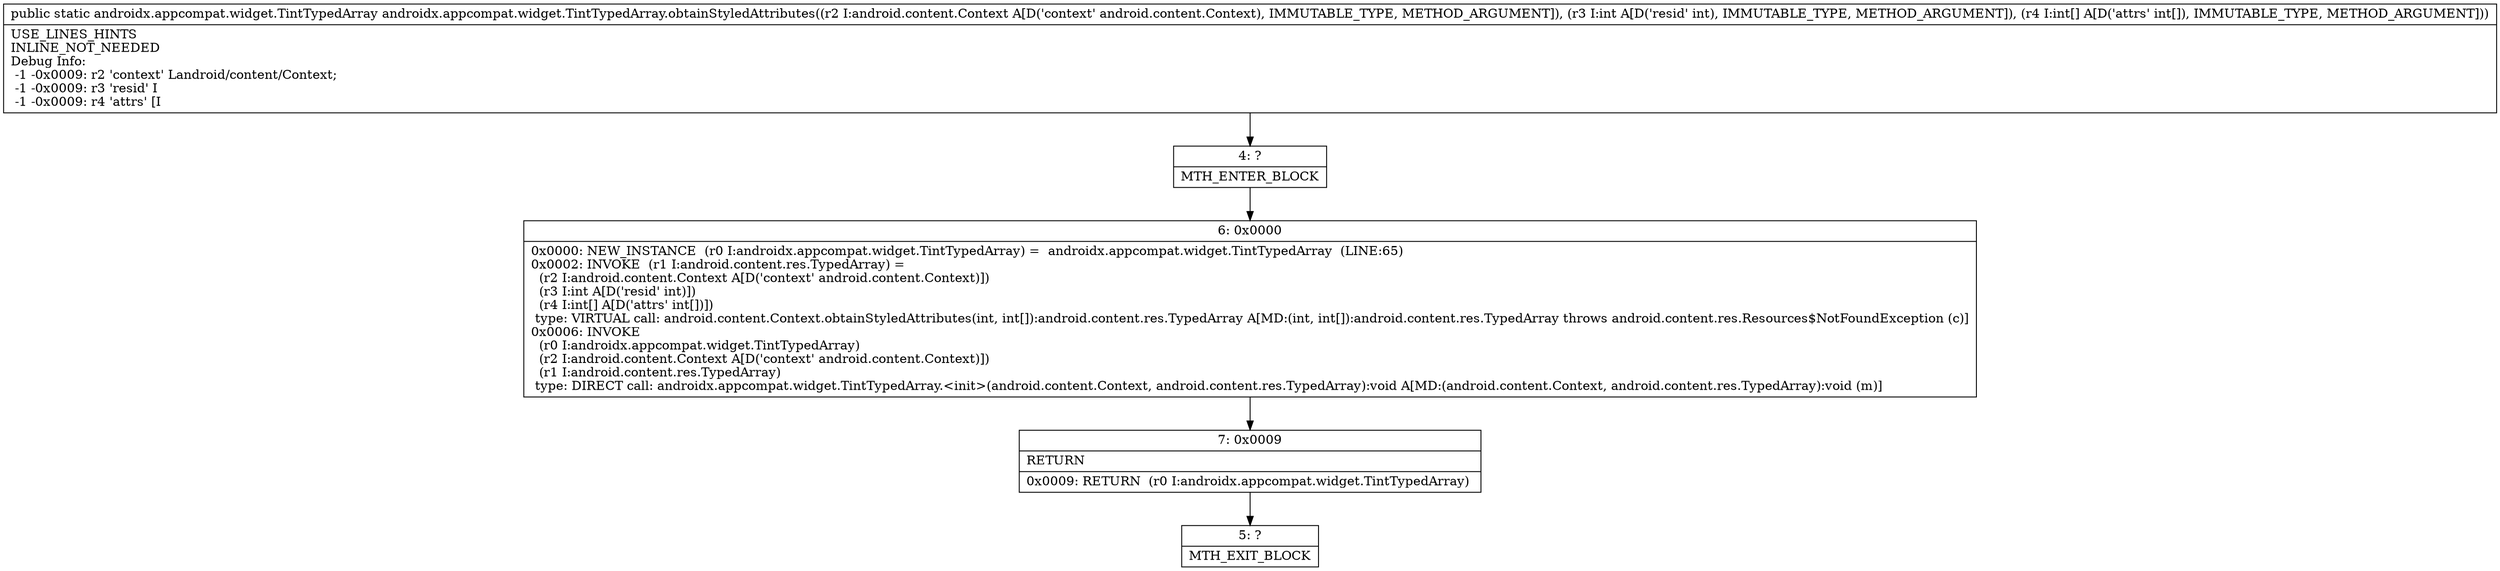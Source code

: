 digraph "CFG forandroidx.appcompat.widget.TintTypedArray.obtainStyledAttributes(Landroid\/content\/Context;I[I)Landroidx\/appcompat\/widget\/TintTypedArray;" {
Node_4 [shape=record,label="{4\:\ ?|MTH_ENTER_BLOCK\l}"];
Node_6 [shape=record,label="{6\:\ 0x0000|0x0000: NEW_INSTANCE  (r0 I:androidx.appcompat.widget.TintTypedArray) =  androidx.appcompat.widget.TintTypedArray  (LINE:65)\l0x0002: INVOKE  (r1 I:android.content.res.TypedArray) = \l  (r2 I:android.content.Context A[D('context' android.content.Context)])\l  (r3 I:int A[D('resid' int)])\l  (r4 I:int[] A[D('attrs' int[])])\l type: VIRTUAL call: android.content.Context.obtainStyledAttributes(int, int[]):android.content.res.TypedArray A[MD:(int, int[]):android.content.res.TypedArray throws android.content.res.Resources$NotFoundException (c)]\l0x0006: INVOKE  \l  (r0 I:androidx.appcompat.widget.TintTypedArray)\l  (r2 I:android.content.Context A[D('context' android.content.Context)])\l  (r1 I:android.content.res.TypedArray)\l type: DIRECT call: androidx.appcompat.widget.TintTypedArray.\<init\>(android.content.Context, android.content.res.TypedArray):void A[MD:(android.content.Context, android.content.res.TypedArray):void (m)]\l}"];
Node_7 [shape=record,label="{7\:\ 0x0009|RETURN\l|0x0009: RETURN  (r0 I:androidx.appcompat.widget.TintTypedArray) \l}"];
Node_5 [shape=record,label="{5\:\ ?|MTH_EXIT_BLOCK\l}"];
MethodNode[shape=record,label="{public static androidx.appcompat.widget.TintTypedArray androidx.appcompat.widget.TintTypedArray.obtainStyledAttributes((r2 I:android.content.Context A[D('context' android.content.Context), IMMUTABLE_TYPE, METHOD_ARGUMENT]), (r3 I:int A[D('resid' int), IMMUTABLE_TYPE, METHOD_ARGUMENT]), (r4 I:int[] A[D('attrs' int[]), IMMUTABLE_TYPE, METHOD_ARGUMENT]))  | USE_LINES_HINTS\lINLINE_NOT_NEEDED\lDebug Info:\l  \-1 \-0x0009: r2 'context' Landroid\/content\/Context;\l  \-1 \-0x0009: r3 'resid' I\l  \-1 \-0x0009: r4 'attrs' [I\l}"];
MethodNode -> Node_4;Node_4 -> Node_6;
Node_6 -> Node_7;
Node_7 -> Node_5;
}

